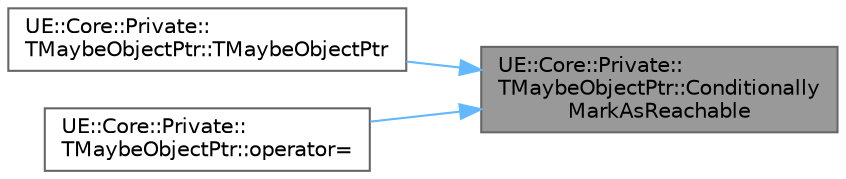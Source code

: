 digraph "UE::Core::Private::TMaybeObjectPtr::ConditionallyMarkAsReachable"
{
 // INTERACTIVE_SVG=YES
 // LATEX_PDF_SIZE
  bgcolor="transparent";
  edge [fontname=Helvetica,fontsize=10,labelfontname=Helvetica,labelfontsize=10];
  node [fontname=Helvetica,fontsize=10,shape=box,height=0.2,width=0.4];
  rankdir="RL";
  Node1 [id="Node000001",label="UE::Core::Private::\lTMaybeObjectPtr::Conditionally\lMarkAsReachable",height=0.2,width=0.4,color="gray40", fillcolor="grey60", style="filled", fontcolor="black",tooltip=" "];
  Node1 -> Node2 [id="edge1_Node000001_Node000002",dir="back",color="steelblue1",style="solid",tooltip=" "];
  Node2 [id="Node000002",label="UE::Core::Private::\lTMaybeObjectPtr::TMaybeObjectPtr",height=0.2,width=0.4,color="grey40", fillcolor="white", style="filled",URL="$dc/d92/classUE_1_1Core_1_1Private_1_1TMaybeObjectPtr.html#aed2a3ac29e7a7054e929c2b763a4d066",tooltip=" "];
  Node1 -> Node3 [id="edge2_Node000001_Node000003",dir="back",color="steelblue1",style="solid",tooltip=" "];
  Node3 [id="Node000003",label="UE::Core::Private::\lTMaybeObjectPtr::operator=",height=0.2,width=0.4,color="grey40", fillcolor="white", style="filled",URL="$dc/d92/classUE_1_1Core_1_1Private_1_1TMaybeObjectPtr.html#aa3fe48d1b3886e62af85e13ab70f1eef",tooltip=" "];
}
